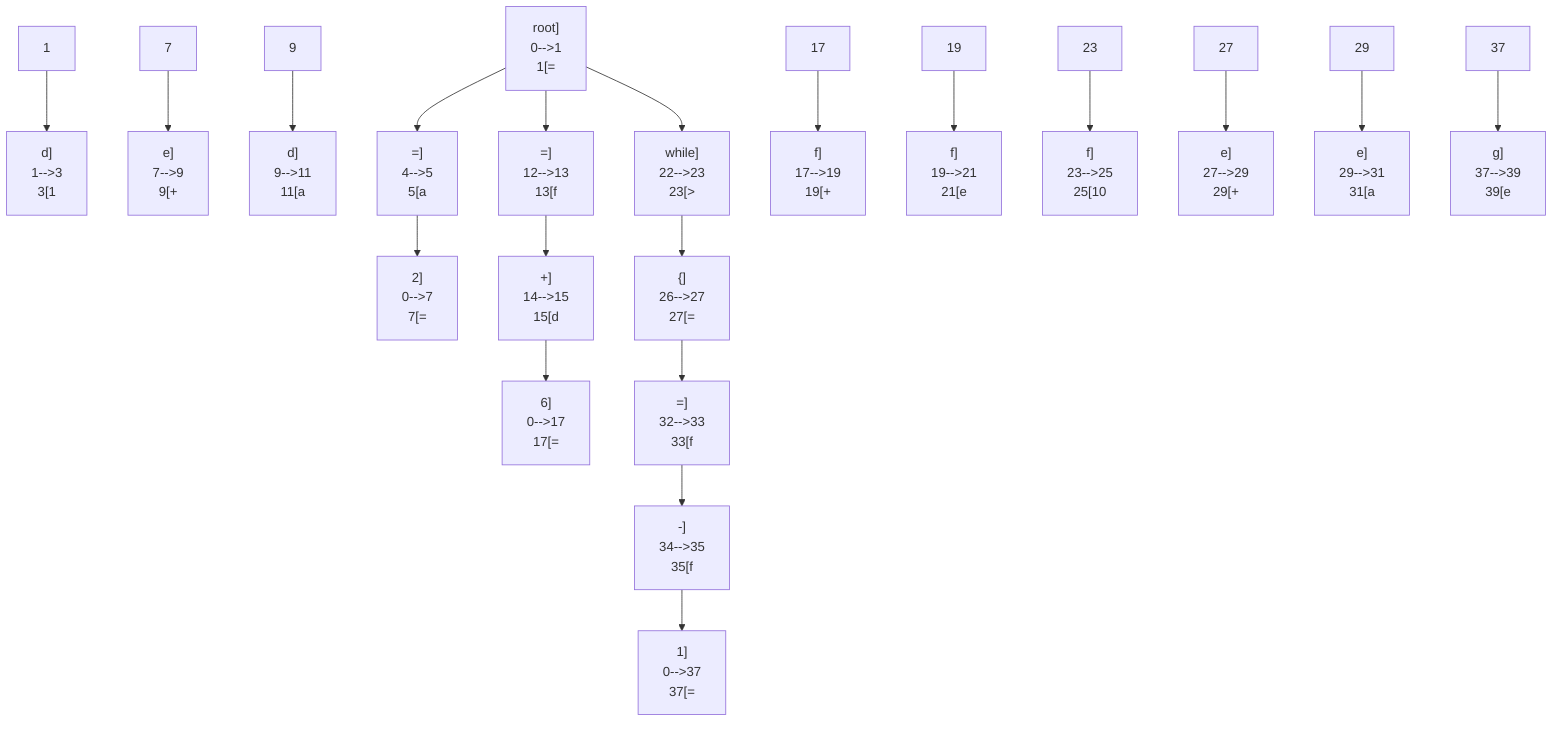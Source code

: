 flowchart TD
0["root]
0-->1
1["=]
1-->2
2["d]
1-->3
3["1]
0-->4
4["=]
4-->5
5["a]
4-->6
6["2]
0-->7
7["=]
7-->8
8["e]
7-->9
9["+]
9-->10
10["d]
9-->11
11["a]
0-->12
12["=]
12-->13
13["f]
12-->14
14["+]
14-->15
15["d]
14-->16
16["6]
0-->17
17["=]
17-->18
18["f]
17-->19
19["+]
19-->20
20["f]
19-->21
21["e]
0-->22
22["while]
22-->23
23[">]
23-->24
24["f]
23-->25
25["10]
22-->26
26["{]
26-->27
27["=]
27-->28
28["e]
27-->29
29["+]
29-->30
30["e]
29-->31
31["a]
26-->32
32["=]
32-->33
33["f]
32-->34
34["-]
34-->35
35["f]
34-->36
36["1]
0-->37
37["=]
37-->38
38["g]
37-->39
39["e]